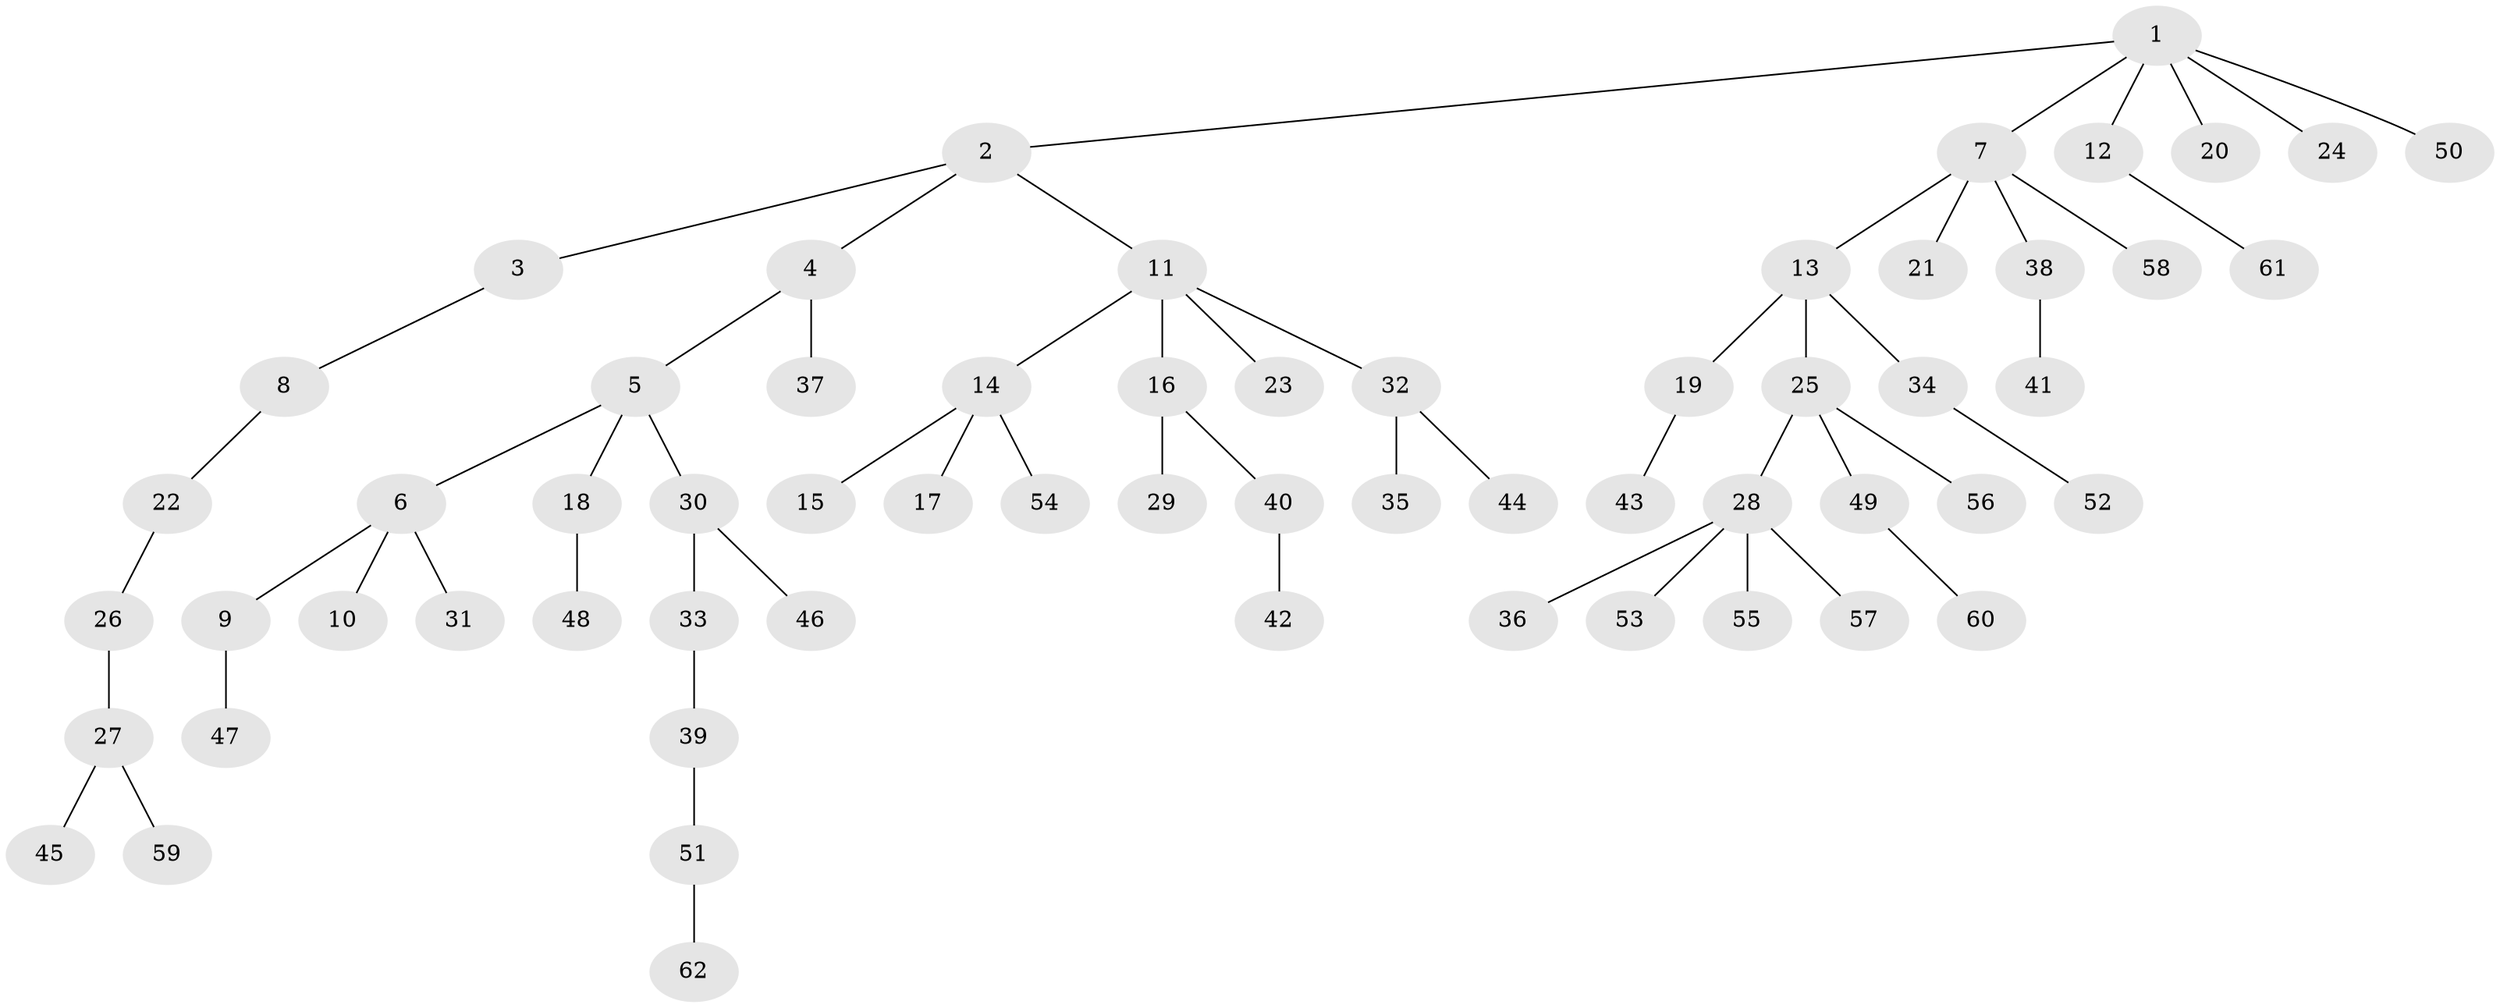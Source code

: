 // coarse degree distribution, {9: 0.023809523809523808, 5: 0.023809523809523808, 2: 0.11904761904761904, 6: 0.047619047619047616, 1: 0.6666666666666666, 4: 0.07142857142857142, 3: 0.047619047619047616}
// Generated by graph-tools (version 1.1) at 2025/24/03/03/25 07:24:08]
// undirected, 62 vertices, 61 edges
graph export_dot {
graph [start="1"]
  node [color=gray90,style=filled];
  1;
  2;
  3;
  4;
  5;
  6;
  7;
  8;
  9;
  10;
  11;
  12;
  13;
  14;
  15;
  16;
  17;
  18;
  19;
  20;
  21;
  22;
  23;
  24;
  25;
  26;
  27;
  28;
  29;
  30;
  31;
  32;
  33;
  34;
  35;
  36;
  37;
  38;
  39;
  40;
  41;
  42;
  43;
  44;
  45;
  46;
  47;
  48;
  49;
  50;
  51;
  52;
  53;
  54;
  55;
  56;
  57;
  58;
  59;
  60;
  61;
  62;
  1 -- 2;
  1 -- 7;
  1 -- 12;
  1 -- 20;
  1 -- 24;
  1 -- 50;
  2 -- 3;
  2 -- 4;
  2 -- 11;
  3 -- 8;
  4 -- 5;
  4 -- 37;
  5 -- 6;
  5 -- 18;
  5 -- 30;
  6 -- 9;
  6 -- 10;
  6 -- 31;
  7 -- 13;
  7 -- 21;
  7 -- 38;
  7 -- 58;
  8 -- 22;
  9 -- 47;
  11 -- 14;
  11 -- 16;
  11 -- 23;
  11 -- 32;
  12 -- 61;
  13 -- 19;
  13 -- 25;
  13 -- 34;
  14 -- 15;
  14 -- 17;
  14 -- 54;
  16 -- 29;
  16 -- 40;
  18 -- 48;
  19 -- 43;
  22 -- 26;
  25 -- 28;
  25 -- 49;
  25 -- 56;
  26 -- 27;
  27 -- 45;
  27 -- 59;
  28 -- 36;
  28 -- 53;
  28 -- 55;
  28 -- 57;
  30 -- 33;
  30 -- 46;
  32 -- 35;
  32 -- 44;
  33 -- 39;
  34 -- 52;
  38 -- 41;
  39 -- 51;
  40 -- 42;
  49 -- 60;
  51 -- 62;
}

